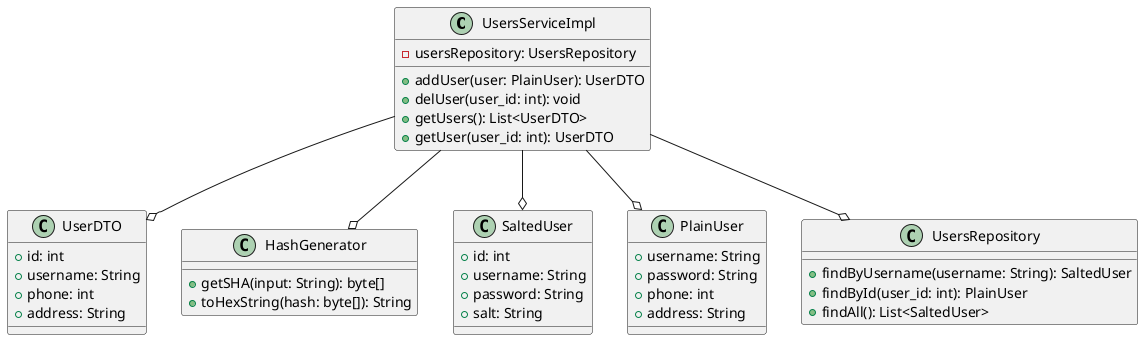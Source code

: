 @startuml

class UsersServiceImpl {
    -usersRepository: UsersRepository
    +addUser(user: PlainUser): UserDTO
    +delUser(user_id: int): void
    +getUsers(): List<UserDTO>
    +getUser(user_id: int): UserDTO
}

class UserDTO {
    +id: int
    +username: String
    +phone: int
    +address: String
}

class HashGenerator {
    +getSHA(input: String): byte[]
    +toHexString(hash: byte[]): String
}

class SaltedUser {
    +id: int
    +username: String
    +password: String
    +salt: String
}

class PlainUser {
    +username: String
    +password: String
    +phone: int
    +address: String
}

class UsersRepository {
    +findByUsername(username: String): SaltedUser
    +findById(user_id: int): PlainUser
    +findAll(): List<SaltedUser>
}

UsersServiceImpl --o UsersRepository
UsersServiceImpl --o UserDTO
UsersServiceImpl --o HashGenerator
UsersServiceImpl --o SaltedUser
UsersServiceImpl --o PlainUser

@enduml
